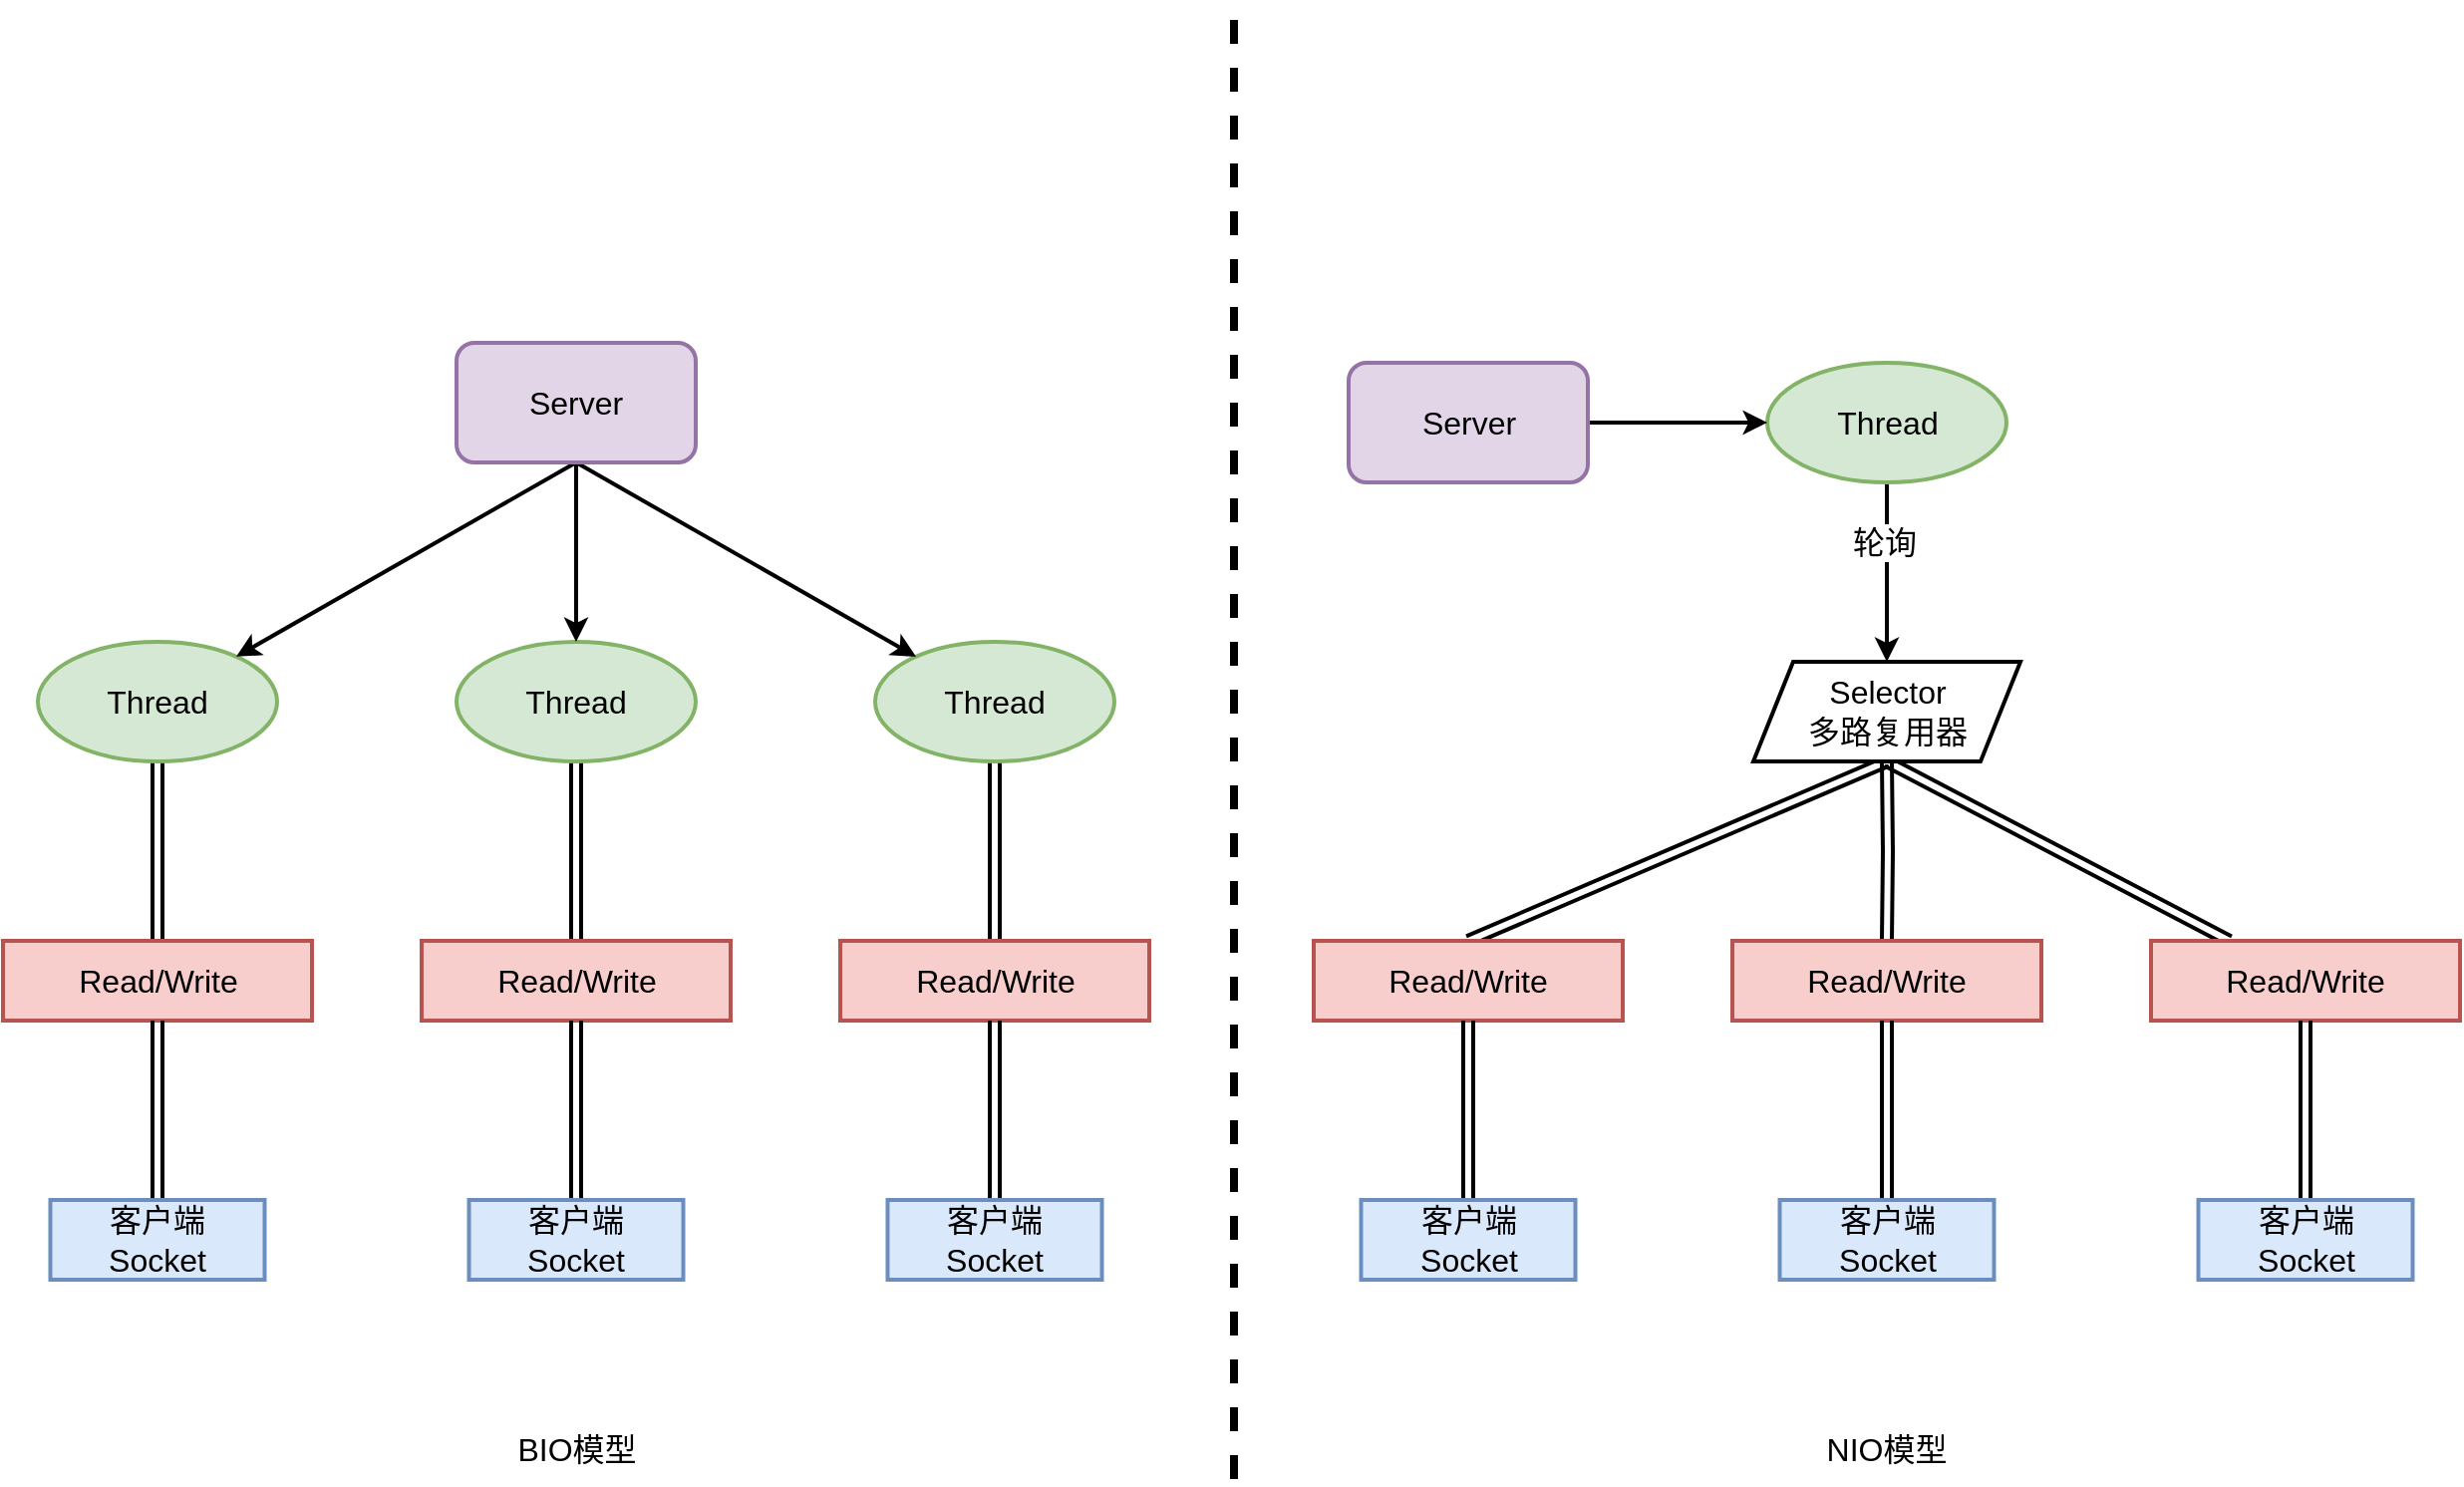 <mxfile version="26.0.4">
  <diagram id="amRh1DqfK2RVm6x1WtD-" name="Page-1">
    <mxGraphModel dx="1728" dy="915" grid="1" gridSize="10" guides="1" tooltips="1" connect="1" arrows="1" fold="1" page="1" pageScale="1" pageWidth="2339" pageHeight="3300" math="0" shadow="0">
      <root>
        <mxCell id="0" />
        <mxCell id="1" parent="0" />
        <mxCell id="moktC2sY2_TusNAgY_I2-17" style="edgeStyle=orthogonalEdgeStyle;rounded=0;orthogonalLoop=1;jettySize=auto;html=1;exitX=0.5;exitY=1;exitDx=0;exitDy=0;entryX=0.5;entryY=0;entryDx=0;entryDy=0;shape=link;strokeWidth=2;" edge="1" parent="1" source="moktC2sY2_TusNAgY_I2-2" target="moktC2sY2_TusNAgY_I2-5">
          <mxGeometry relative="1" as="geometry" />
        </mxCell>
        <mxCell id="moktC2sY2_TusNAgY_I2-2" value="Thread" style="ellipse;whiteSpace=wrap;html=1;fontSize=16;strokeWidth=2;fillColor=#d5e8d4;strokeColor=#82b366;" vertex="1" parent="1">
          <mxGeometry x="481" y="430" width="120" height="60" as="geometry" />
        </mxCell>
        <mxCell id="moktC2sY2_TusNAgY_I2-20" style="edgeStyle=orthogonalEdgeStyle;rounded=0;orthogonalLoop=1;jettySize=auto;html=1;exitX=0.5;exitY=1;exitDx=0;exitDy=0;shape=link;strokeWidth=2;" edge="1" parent="1" source="moktC2sY2_TusNAgY_I2-3" target="moktC2sY2_TusNAgY_I2-6">
          <mxGeometry relative="1" as="geometry" />
        </mxCell>
        <mxCell id="moktC2sY2_TusNAgY_I2-3" value="Thread" style="ellipse;whiteSpace=wrap;html=1;fontSize=16;strokeWidth=2;fillColor=#d5e8d4;strokeColor=#82b366;" vertex="1" parent="1">
          <mxGeometry x="691" y="430" width="120" height="60" as="geometry" />
        </mxCell>
        <mxCell id="moktC2sY2_TusNAgY_I2-21" style="edgeStyle=orthogonalEdgeStyle;rounded=0;orthogonalLoop=1;jettySize=auto;html=1;exitX=0.5;exitY=1;exitDx=0;exitDy=0;shape=link;strokeWidth=2;" edge="1" parent="1" source="moktC2sY2_TusNAgY_I2-4" target="moktC2sY2_TusNAgY_I2-7">
          <mxGeometry relative="1" as="geometry" />
        </mxCell>
        <mxCell id="moktC2sY2_TusNAgY_I2-4" value="Thread" style="ellipse;whiteSpace=wrap;html=1;fontSize=16;strokeWidth=2;fillColor=#d5e8d4;strokeColor=#82b366;" vertex="1" parent="1">
          <mxGeometry x="901" y="430" width="120" height="60" as="geometry" />
        </mxCell>
        <mxCell id="moktC2sY2_TusNAgY_I2-5" value="Read/Write" style="rounded=0;whiteSpace=wrap;html=1;fontSize=16;strokeWidth=2;fillColor=#f8cecc;strokeColor=#b85450;" vertex="1" parent="1">
          <mxGeometry x="463.5" y="580" width="155" height="40" as="geometry" />
        </mxCell>
        <mxCell id="moktC2sY2_TusNAgY_I2-6" value="Read/Write" style="rounded=0;whiteSpace=wrap;html=1;fontSize=16;strokeWidth=2;fillColor=#f8cecc;strokeColor=#b85450;" vertex="1" parent="1">
          <mxGeometry x="673.5" y="580" width="155" height="40" as="geometry" />
        </mxCell>
        <mxCell id="moktC2sY2_TusNAgY_I2-7" value="Read/Write" style="rounded=0;whiteSpace=wrap;html=1;fontSize=16;strokeWidth=2;fillColor=#f8cecc;strokeColor=#b85450;" vertex="1" parent="1">
          <mxGeometry x="883.5" y="580" width="155" height="40" as="geometry" />
        </mxCell>
        <mxCell id="moktC2sY2_TusNAgY_I2-22" style="edgeStyle=orthogonalEdgeStyle;rounded=0;orthogonalLoop=1;jettySize=auto;html=1;exitX=0.5;exitY=0;exitDx=0;exitDy=0;entryX=0.5;entryY=1;entryDx=0;entryDy=0;shape=link;strokeWidth=2;" edge="1" parent="1" source="moktC2sY2_TusNAgY_I2-10" target="moktC2sY2_TusNAgY_I2-7">
          <mxGeometry relative="1" as="geometry" />
        </mxCell>
        <mxCell id="moktC2sY2_TusNAgY_I2-10" value="客户端&lt;div&gt;Socket&lt;/div&gt;" style="rounded=0;whiteSpace=wrap;html=1;fontSize=16;strokeWidth=2;fillColor=#dae8fc;strokeColor=#6c8ebf;" vertex="1" parent="1">
          <mxGeometry x="907.25" y="710" width="107.5" height="40" as="geometry" />
        </mxCell>
        <mxCell id="moktC2sY2_TusNAgY_I2-19" style="edgeStyle=orthogonalEdgeStyle;rounded=0;orthogonalLoop=1;jettySize=auto;html=1;exitX=0.5;exitY=0;exitDx=0;exitDy=0;entryX=0.5;entryY=1;entryDx=0;entryDy=0;shape=link;strokeWidth=2;" edge="1" parent="1" source="moktC2sY2_TusNAgY_I2-11" target="moktC2sY2_TusNAgY_I2-6">
          <mxGeometry relative="1" as="geometry" />
        </mxCell>
        <mxCell id="moktC2sY2_TusNAgY_I2-11" value="客户端&lt;div&gt;Socket&lt;/div&gt;" style="rounded=0;whiteSpace=wrap;html=1;fontSize=16;strokeWidth=2;fillColor=#dae8fc;strokeColor=#6c8ebf;" vertex="1" parent="1">
          <mxGeometry x="697.25" y="710" width="107.5" height="40" as="geometry" />
        </mxCell>
        <mxCell id="moktC2sY2_TusNAgY_I2-18" style="edgeStyle=orthogonalEdgeStyle;rounded=0;orthogonalLoop=1;jettySize=auto;html=1;exitX=0.5;exitY=0;exitDx=0;exitDy=0;entryX=0.5;entryY=1;entryDx=0;entryDy=0;shape=link;strokeWidth=2;" edge="1" parent="1" source="moktC2sY2_TusNAgY_I2-12" target="moktC2sY2_TusNAgY_I2-5">
          <mxGeometry relative="1" as="geometry" />
        </mxCell>
        <mxCell id="moktC2sY2_TusNAgY_I2-12" value="客户端&lt;div&gt;Socket&lt;/div&gt;" style="rounded=0;whiteSpace=wrap;html=1;fontSize=16;strokeWidth=2;fillColor=#dae8fc;strokeColor=#6c8ebf;" vertex="1" parent="1">
          <mxGeometry x="487.25" y="710" width="107.5" height="40" as="geometry" />
        </mxCell>
        <mxCell id="moktC2sY2_TusNAgY_I2-14" style="rounded=0;orthogonalLoop=1;jettySize=auto;html=1;exitX=0.5;exitY=1;exitDx=0;exitDy=0;strokeWidth=2;" edge="1" parent="1" source="moktC2sY2_TusNAgY_I2-13" target="moktC2sY2_TusNAgY_I2-2">
          <mxGeometry relative="1" as="geometry" />
        </mxCell>
        <mxCell id="moktC2sY2_TusNAgY_I2-15" style="edgeStyle=orthogonalEdgeStyle;rounded=0;orthogonalLoop=1;jettySize=auto;html=1;exitX=0.5;exitY=1;exitDx=0;exitDy=0;entryX=0.5;entryY=0;entryDx=0;entryDy=0;strokeWidth=2;" edge="1" parent="1" source="moktC2sY2_TusNAgY_I2-13" target="moktC2sY2_TusNAgY_I2-3">
          <mxGeometry relative="1" as="geometry" />
        </mxCell>
        <mxCell id="moktC2sY2_TusNAgY_I2-16" style="rounded=0;orthogonalLoop=1;jettySize=auto;html=1;exitX=0.5;exitY=1;exitDx=0;exitDy=0;strokeWidth=2;" edge="1" parent="1" source="moktC2sY2_TusNAgY_I2-13" target="moktC2sY2_TusNAgY_I2-4">
          <mxGeometry relative="1" as="geometry" />
        </mxCell>
        <mxCell id="moktC2sY2_TusNAgY_I2-13" value="Server" style="rounded=1;whiteSpace=wrap;html=1;fontSize=16;strokeWidth=2;fillColor=#e1d5e7;strokeColor=#9673a6;" vertex="1" parent="1">
          <mxGeometry x="691" y="280" width="120" height="60" as="geometry" />
        </mxCell>
        <mxCell id="moktC2sY2_TusNAgY_I2-23" value="" style="endArrow=none;dashed=1;html=1;rounded=0;strokeWidth=4;" edge="1" parent="1">
          <mxGeometry width="50" height="50" relative="1" as="geometry">
            <mxPoint x="1081" y="850" as="sourcePoint" />
            <mxPoint x="1081" y="110" as="targetPoint" />
          </mxGeometry>
        </mxCell>
        <mxCell id="moktC2sY2_TusNAgY_I2-24" style="rounded=0;orthogonalLoop=1;jettySize=auto;html=1;exitX=0.5;exitY=1;exitDx=0;exitDy=0;entryX=0.5;entryY=0;entryDx=0;entryDy=0;shape=link;strokeWidth=2;" edge="1" parent="1" target="moktC2sY2_TusNAgY_I2-30">
          <mxGeometry relative="1" as="geometry">
            <mxPoint x="1408.5" y="490" as="sourcePoint" />
          </mxGeometry>
        </mxCell>
        <mxCell id="moktC2sY2_TusNAgY_I2-26" style="edgeStyle=orthogonalEdgeStyle;rounded=0;orthogonalLoop=1;jettySize=auto;html=1;exitX=0.5;exitY=1;exitDx=0;exitDy=0;shape=link;strokeWidth=2;" edge="1" parent="1" target="moktC2sY2_TusNAgY_I2-31">
          <mxGeometry relative="1" as="geometry">
            <mxPoint x="1408.5" y="490" as="sourcePoint" />
          </mxGeometry>
        </mxCell>
        <mxCell id="moktC2sY2_TusNAgY_I2-28" style="rounded=0;orthogonalLoop=1;jettySize=auto;html=1;shape=link;strokeWidth=2;exitX=0.5;exitY=1;exitDx=0;exitDy=0;" edge="1" parent="1" target="moktC2sY2_TusNAgY_I2-32">
          <mxGeometry relative="1" as="geometry">
            <mxPoint x="1408.5" y="490" as="sourcePoint" />
          </mxGeometry>
        </mxCell>
        <mxCell id="moktC2sY2_TusNAgY_I2-30" value="Read/Write" style="rounded=0;whiteSpace=wrap;html=1;fontSize=16;strokeWidth=2;fillColor=#f8cecc;strokeColor=#b85450;" vertex="1" parent="1">
          <mxGeometry x="1121" y="580" width="155" height="40" as="geometry" />
        </mxCell>
        <mxCell id="moktC2sY2_TusNAgY_I2-31" value="Read/Write" style="rounded=0;whiteSpace=wrap;html=1;fontSize=16;strokeWidth=2;fillColor=#f8cecc;strokeColor=#b85450;" vertex="1" parent="1">
          <mxGeometry x="1331" y="580" width="155" height="40" as="geometry" />
        </mxCell>
        <mxCell id="moktC2sY2_TusNAgY_I2-32" value="Read/Write" style="rounded=0;whiteSpace=wrap;html=1;fontSize=16;strokeWidth=2;fillColor=#f8cecc;strokeColor=#b85450;" vertex="1" parent="1">
          <mxGeometry x="1541" y="580" width="155" height="40" as="geometry" />
        </mxCell>
        <mxCell id="moktC2sY2_TusNAgY_I2-33" style="edgeStyle=orthogonalEdgeStyle;rounded=0;orthogonalLoop=1;jettySize=auto;html=1;exitX=0.5;exitY=0;exitDx=0;exitDy=0;entryX=0.5;entryY=1;entryDx=0;entryDy=0;shape=link;strokeWidth=2;" edge="1" parent="1" source="moktC2sY2_TusNAgY_I2-34" target="moktC2sY2_TusNAgY_I2-32">
          <mxGeometry relative="1" as="geometry" />
        </mxCell>
        <mxCell id="moktC2sY2_TusNAgY_I2-34" value="客户端&lt;div&gt;Socket&lt;/div&gt;" style="rounded=0;whiteSpace=wrap;html=1;fontSize=16;strokeWidth=2;fillColor=#dae8fc;strokeColor=#6c8ebf;" vertex="1" parent="1">
          <mxGeometry x="1564.75" y="710" width="107.5" height="40" as="geometry" />
        </mxCell>
        <mxCell id="moktC2sY2_TusNAgY_I2-35" style="edgeStyle=orthogonalEdgeStyle;rounded=0;orthogonalLoop=1;jettySize=auto;html=1;exitX=0.5;exitY=0;exitDx=0;exitDy=0;entryX=0.5;entryY=1;entryDx=0;entryDy=0;shape=link;strokeWidth=2;" edge="1" parent="1" source="moktC2sY2_TusNAgY_I2-36" target="moktC2sY2_TusNAgY_I2-31">
          <mxGeometry relative="1" as="geometry" />
        </mxCell>
        <mxCell id="moktC2sY2_TusNAgY_I2-36" value="客户端&lt;div&gt;Socket&lt;/div&gt;" style="rounded=0;whiteSpace=wrap;html=1;fontSize=16;strokeWidth=2;fillColor=#dae8fc;strokeColor=#6c8ebf;" vertex="1" parent="1">
          <mxGeometry x="1354.75" y="710" width="107.5" height="40" as="geometry" />
        </mxCell>
        <mxCell id="moktC2sY2_TusNAgY_I2-37" style="edgeStyle=orthogonalEdgeStyle;rounded=0;orthogonalLoop=1;jettySize=auto;html=1;exitX=0.5;exitY=0;exitDx=0;exitDy=0;entryX=0.5;entryY=1;entryDx=0;entryDy=0;shape=link;strokeWidth=2;" edge="1" parent="1" source="moktC2sY2_TusNAgY_I2-38" target="moktC2sY2_TusNAgY_I2-30">
          <mxGeometry relative="1" as="geometry" />
        </mxCell>
        <mxCell id="moktC2sY2_TusNAgY_I2-38" value="客户端&lt;div&gt;Socket&lt;/div&gt;" style="rounded=0;whiteSpace=wrap;html=1;fontSize=16;strokeWidth=2;fillColor=#dae8fc;strokeColor=#6c8ebf;" vertex="1" parent="1">
          <mxGeometry x="1144.75" y="710" width="107.5" height="40" as="geometry" />
        </mxCell>
        <mxCell id="moktC2sY2_TusNAgY_I2-39" value="Selector&lt;div&gt;多路复用器&lt;/div&gt;" style="shape=parallelogram;perimeter=parallelogramPerimeter;whiteSpace=wrap;html=1;fixedSize=1;strokeWidth=2;fontSize=16;" vertex="1" parent="1">
          <mxGeometry x="1341.5" y="440" width="134" height="50" as="geometry" />
        </mxCell>
        <mxCell id="moktC2sY2_TusNAgY_I2-43" style="edgeStyle=orthogonalEdgeStyle;rounded=0;orthogonalLoop=1;jettySize=auto;html=1;exitX=0.5;exitY=1;exitDx=0;exitDy=0;entryX=0.5;entryY=0;entryDx=0;entryDy=0;strokeWidth=2;fontSize=16;" edge="1" parent="1" source="moktC2sY2_TusNAgY_I2-40" target="moktC2sY2_TusNAgY_I2-39">
          <mxGeometry relative="1" as="geometry" />
        </mxCell>
        <mxCell id="moktC2sY2_TusNAgY_I2-44" value="轮询" style="edgeLabel;html=1;align=center;verticalAlign=middle;resizable=0;points=[];fontSize=16;" vertex="1" connectable="0" parent="moktC2sY2_TusNAgY_I2-43">
          <mxGeometry x="-0.337" y="-2" relative="1" as="geometry">
            <mxPoint as="offset" />
          </mxGeometry>
        </mxCell>
        <mxCell id="moktC2sY2_TusNAgY_I2-40" value="Thread" style="ellipse;whiteSpace=wrap;html=1;fontSize=16;strokeWidth=2;fillColor=#d5e8d4;strokeColor=#82b366;" vertex="1" parent="1">
          <mxGeometry x="1348.5" y="290" width="120" height="60" as="geometry" />
        </mxCell>
        <mxCell id="moktC2sY2_TusNAgY_I2-42" style="edgeStyle=orthogonalEdgeStyle;rounded=0;orthogonalLoop=1;jettySize=auto;html=1;exitX=1;exitY=0.5;exitDx=0;exitDy=0;entryX=0;entryY=0.5;entryDx=0;entryDy=0;strokeWidth=2;fontSize=16;" edge="1" parent="1" source="moktC2sY2_TusNAgY_I2-41" target="moktC2sY2_TusNAgY_I2-40">
          <mxGeometry relative="1" as="geometry" />
        </mxCell>
        <mxCell id="moktC2sY2_TusNAgY_I2-41" value="Server" style="rounded=1;whiteSpace=wrap;html=1;fontSize=16;strokeWidth=2;fillColor=#e1d5e7;strokeColor=#9673a6;" vertex="1" parent="1">
          <mxGeometry x="1138.5" y="290" width="120" height="60" as="geometry" />
        </mxCell>
        <mxCell id="moktC2sY2_TusNAgY_I2-45" value="BIO模型" style="text;html=1;align=center;verticalAlign=middle;whiteSpace=wrap;rounded=0;fontSize=16;" vertex="1" parent="1">
          <mxGeometry x="716.5" y="820" width="69" height="30" as="geometry" />
        </mxCell>
        <mxCell id="moktC2sY2_TusNAgY_I2-46" value="NIO模型" style="text;html=1;align=center;verticalAlign=middle;whiteSpace=wrap;rounded=0;fontSize=16;" vertex="1" parent="1">
          <mxGeometry x="1374" y="820" width="69" height="30" as="geometry" />
        </mxCell>
      </root>
    </mxGraphModel>
  </diagram>
</mxfile>
